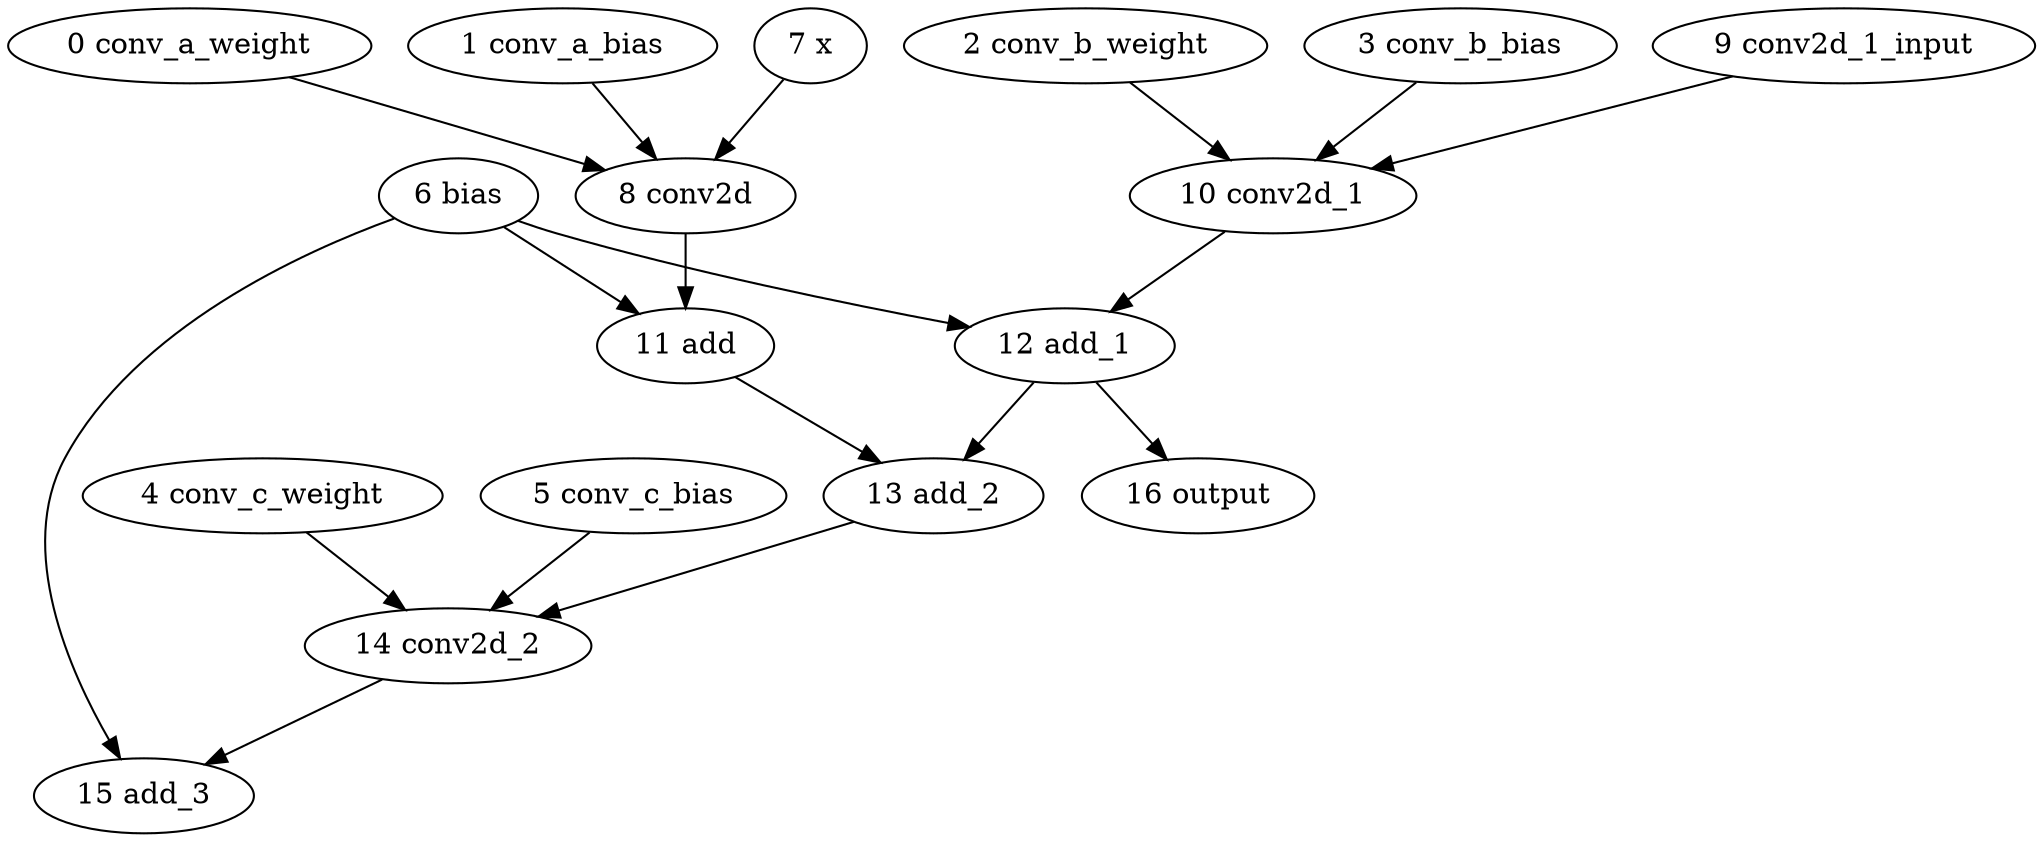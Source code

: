 strict digraph  {
"0 conv_a_weight" [id=0, type=get_attr];
"1 conv_a_bias" [id=1, type=get_attr];
"2 conv_b_weight" [id=2, type=get_attr];
"3 conv_b_bias" [id=3, type=get_attr];
"4 conv_c_weight" [id=4, type=get_attr];
"5 conv_c_bias" [id=5, type=get_attr];
"6 bias" [id=6, type=get_attr];
"7 x" [id=7, type=input];
"8 conv2d" [id=8, type=conv2d];
"9 conv2d_1_input" [id=9, type=input];
"10 conv2d_1" [id=10, type=conv2d];
"11 add" [id=11, type=add];
"12 add_1" [id=12, type=add];
"13 add_2" [id=13, type=add];
"14 conv2d_2" [id=14, type=conv2d];
"15 add_3" [id=15, type=add];
"16 output" [id=16, type=output];
"0 conv_a_weight" -> "8 conv2d";
"1 conv_a_bias" -> "8 conv2d";
"2 conv_b_weight" -> "10 conv2d_1";
"3 conv_b_bias" -> "10 conv2d_1";
"4 conv_c_weight" -> "14 conv2d_2";
"5 conv_c_bias" -> "14 conv2d_2";
"6 bias" -> "11 add";
"6 bias" -> "12 add_1";
"6 bias" -> "15 add_3";
"7 x" -> "8 conv2d";
"8 conv2d" -> "11 add";
"9 conv2d_1_input" -> "10 conv2d_1";
"10 conv2d_1" -> "12 add_1";
"11 add" -> "13 add_2";
"12 add_1" -> "13 add_2";
"12 add_1" -> "16 output";
"13 add_2" -> "14 conv2d_2";
"14 conv2d_2" -> "15 add_3";
}
